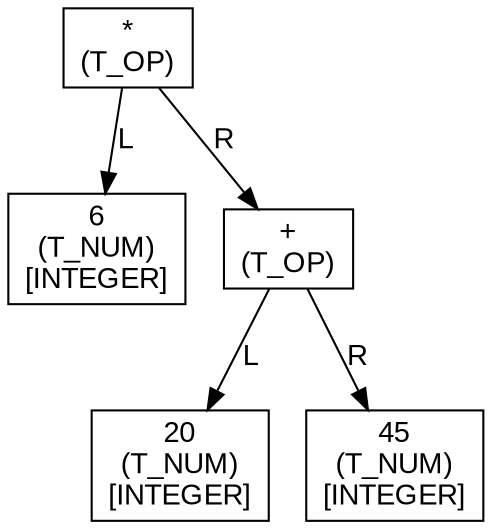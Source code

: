 digraph AST {
  rankdir=TB;
  node [fontname="Arial"];
  edge [fontname="Arial"];
  node0 [label="*\n(T_OP)", shape=box];
  node1 [label="6\n(T_NUM)\n[INTEGER]", shape=box];
  node0 -> node1 [label="L"];
  node2 [label="+\n(T_OP)", shape=box];
  node3 [label="20\n(T_NUM)\n[INTEGER]", shape=box];
  node2 -> node3 [label="L"];
  node4 [label="45\n(T_NUM)\n[INTEGER]", shape=box];
  node2 -> node4 [label="R"];
  node0 -> node2 [label="R"];
}
